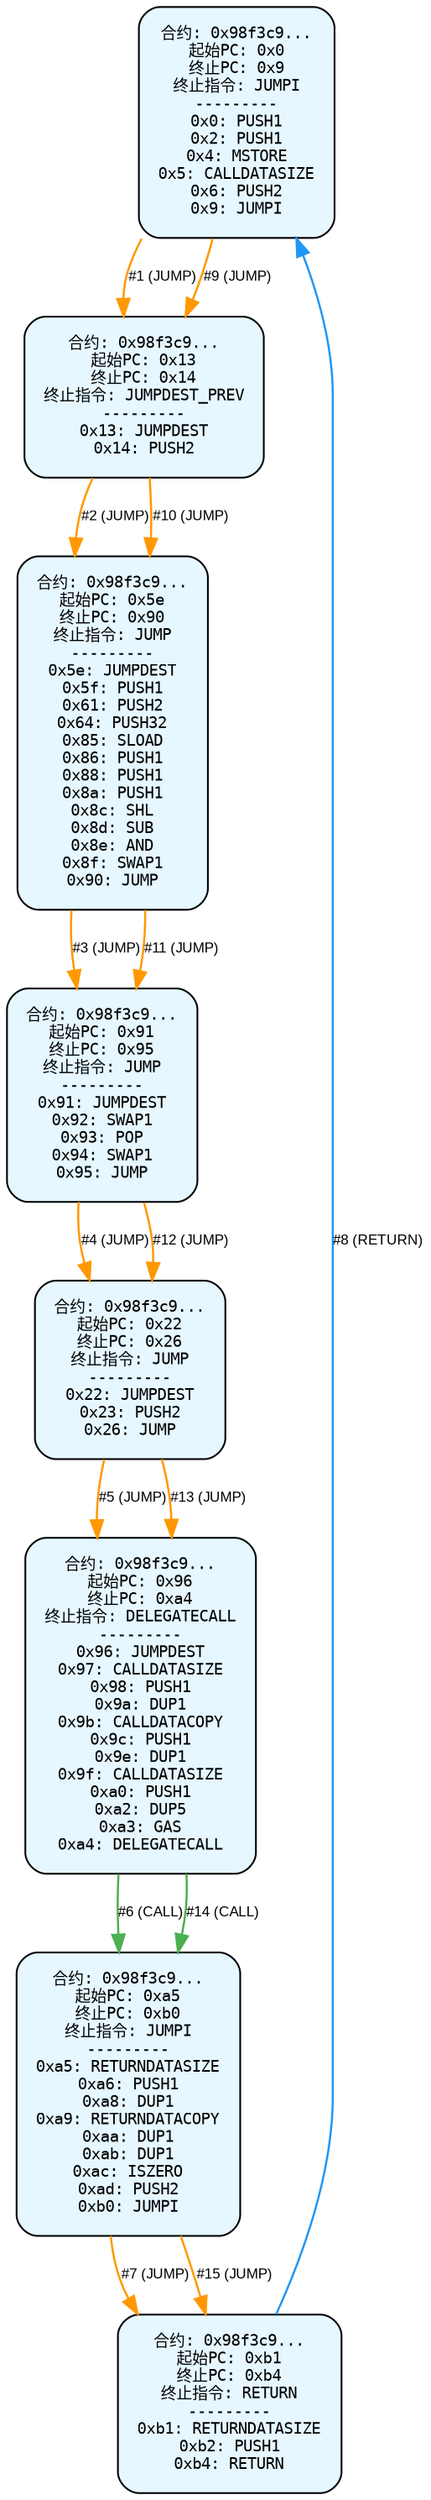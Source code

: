digraph Contract_CFG {
    rankdir=TB;
    node [shape=box, style="filled, rounded", fontname="Monospace", fontsize=9, margin=0.15];
    edge [fontname="Arial", fontsize=8, penwidth=1.2];

    "block_0" [label="合约: 0x98f3c9...
起始PC: 0x0
终止PC: 0x9
终止指令: JUMPI
---------
0x0: PUSH1
0x2: PUSH1
0x4: MSTORE
0x5: CALLDATASIZE
0x6: PUSH2
0x9: JUMPI", fillcolor="#e6f7ff"];
    "block_13" [label="合约: 0x98f3c9...
起始PC: 0x13
终止PC: 0x14
终止指令: JUMPDEST_PREV
---------
0x13: JUMPDEST
0x14: PUSH2", fillcolor="#e6f7ff"];
    "block_5e" [label="合约: 0x98f3c9...
起始PC: 0x5e
终止PC: 0x90
终止指令: JUMP
---------
0x5e: JUMPDEST
0x5f: PUSH1
0x61: PUSH2
0x64: PUSH32
0x85: SLOAD
0x86: PUSH1
0x88: PUSH1
0x8a: PUSH1
0x8c: SHL
0x8d: SUB
0x8e: AND
0x8f: SWAP1
0x90: JUMP", fillcolor="#e6f7ff"];
    "block_91" [label="合约: 0x98f3c9...
起始PC: 0x91
终止PC: 0x95
终止指令: JUMP
---------
0x91: JUMPDEST
0x92: SWAP1
0x93: POP
0x94: SWAP1
0x95: JUMP", fillcolor="#e6f7ff"];
    "block_22" [label="合约: 0x98f3c9...
起始PC: 0x22
终止PC: 0x26
终止指令: JUMP
---------
0x22: JUMPDEST
0x23: PUSH2
0x26: JUMP", fillcolor="#e6f7ff"];
    "block_96" [label="合约: 0x98f3c9...
起始PC: 0x96
终止PC: 0xa4
终止指令: DELEGATECALL
---------
0x96: JUMPDEST
0x97: CALLDATASIZE
0x98: PUSH1
0x9a: DUP1
0x9b: CALLDATACOPY
0x9c: PUSH1
0x9e: DUP1
0x9f: CALLDATASIZE
0xa0: PUSH1
0xa2: DUP5
0xa3: GAS
0xa4: DELEGATECALL", fillcolor="#e6f7ff"];
    "block_a5" [label="合约: 0x98f3c9...
起始PC: 0xa5
终止PC: 0xb0
终止指令: JUMPI
---------
0xa5: RETURNDATASIZE
0xa6: PUSH1
0xa8: DUP1
0xa9: RETURNDATACOPY
0xaa: DUP1
0xab: DUP1
0xac: ISZERO
0xad: PUSH2
0xb0: JUMPI", fillcolor="#e6f7ff"];
    "block_b1" [label="合约: 0x98f3c9...
起始PC: 0xb1
终止PC: 0xb4
终止指令: RETURN
---------
0xb1: RETURNDATASIZE
0xb2: PUSH1
0xb4: RETURN", fillcolor="#e6f7ff"];

    "block_0" -> "block_13" [label="#1 (JUMP)", color="#ff9800"];
    "block_13" -> "block_5e" [label="#2 (JUMP)", color="#ff9800"];
    "block_5e" -> "block_91" [label="#3 (JUMP)", color="#ff9800"];
    "block_91" -> "block_22" [label="#4 (JUMP)", color="#ff9800"];
    "block_22" -> "block_96" [label="#5 (JUMP)", color="#ff9800"];
    "block_96" -> "block_a5" [label="#6 (CALL)", color="#4caf50"];
    "block_a5" -> "block_b1" [label="#7 (JUMP)", color="#ff9800"];
    "block_b1" -> "block_0" [label="#8 (RETURN)", color="#2196f3"];
    "block_0" -> "block_13" [label="#9 (JUMP)", color="#ff9800"];
    "block_13" -> "block_5e" [label="#10 (JUMP)", color="#ff9800"];
    "block_5e" -> "block_91" [label="#11 (JUMP)", color="#ff9800"];
    "block_91" -> "block_22" [label="#12 (JUMP)", color="#ff9800"];
    "block_22" -> "block_96" [label="#13 (JUMP)", color="#ff9800"];
    "block_96" -> "block_a5" [label="#14 (CALL)", color="#4caf50"];
    "block_a5" -> "block_b1" [label="#15 (JUMP)", color="#ff9800"];
}